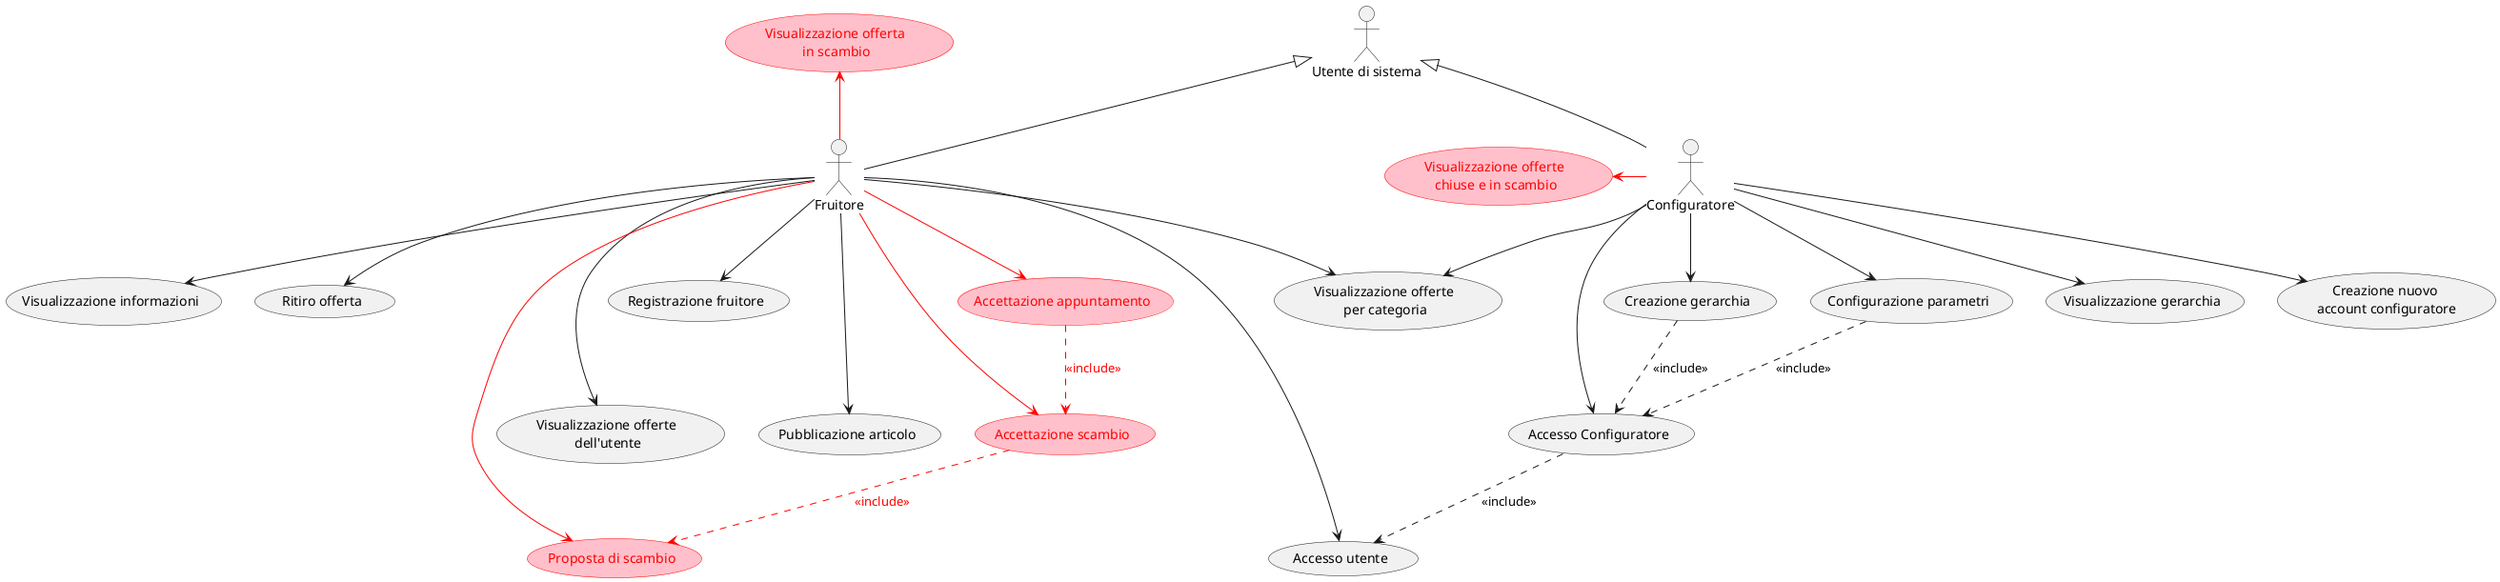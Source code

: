 @startuml

:Utente di sistema: as user
:Configuratore: as conf

conf -up-|> user
conf --> (Accesso Configuratore)
conf --> (Creazione gerarchia)

conf --> (Creazione nuovo \naccount configuratore)
conf --> (Visualizzazione gerarchia)

(Accesso Configuratore) ..> (Accesso utente): <<include>>
(Creazione gerarchia) ..> (Accesso Configuratore): <<include>>

:Fruitore: as fruit

fruit -up-|> user

(Configurazione parametri)
(Registrazione fruitore)

conf --> (Configurazione parametri)
fruit --> (Visualizzazione informazioni)
fruit --> (Registrazione fruitore)
fruit --> (Accesso utente)
(Configurazione parametri) ..> (Accesso Configuratore) : <<include>>

fruit --> (Pubblicazione articolo)
fruit --> (Ritiro offerta)
fruit --> (Visualizzazione offerte \nper categoria)
conf --> (Visualizzazione offerte \nper categoria)
fruit --> (Visualizzazione offerte \ndell'utente)


'VERSIONE 4 ==========================================

(Proposta di scambio) #pink;line:red;text:red
(Accettazione scambio) #pink;line:red;text:red
(Accettazione appuntamento) #pink;line:red;text:red
(Visualizzazione offerta \nin scambio) #pink;line:red;text:red
(Visualizzazione offerte \nchiuse e in scambio) #pink;line:red;text:red

fruit --> (Proposta di scambio) #red;text:red
fruit --> (Accettazione scambio) #red;text:red
fruit --> (Accettazione appuntamento) #red;text:red
fruit -up-> (Visualizzazione offerta \nin scambio) #red;text:red
conf -left-> (Visualizzazione offerte \nchiuse e in scambio) #red;text:red

(Accettazione appuntamento) ..> (Accettazione scambio) #red;text:red : <<include>>
(Accettazione scambio) ..> (Proposta di scambio) #red;text:red : <<include>>

'(Visualizzazione offerte \nchiuse e in scambio) -[hidden]- (Visualizzazione offerte \nper categoria)
(Registrazione fruitore) -[hidden]- (Pubblicazione articolo)
'(Pubblicazione articolo) -[hidden]- (Ritiro offerta)
'(Accettazione appuntamento) -[hidden]- (Ritiro offerta)
(Registrazione fruitore) -[hidden]- (Visualizzazione offerte \ndell'utente)
'(Accettazione appuntamento) -[hidden]- (Visualizzazione offerte \ndell'utente)
'(Visualizzazione offerte \nchiuse e in scambio) -[hidden]- (Visualizzazione offerte \nper categoria)
'(Visualizzazione gerarchia) -[hidden]- (Creazione nuovo \naccount configuratore)

@enduml
